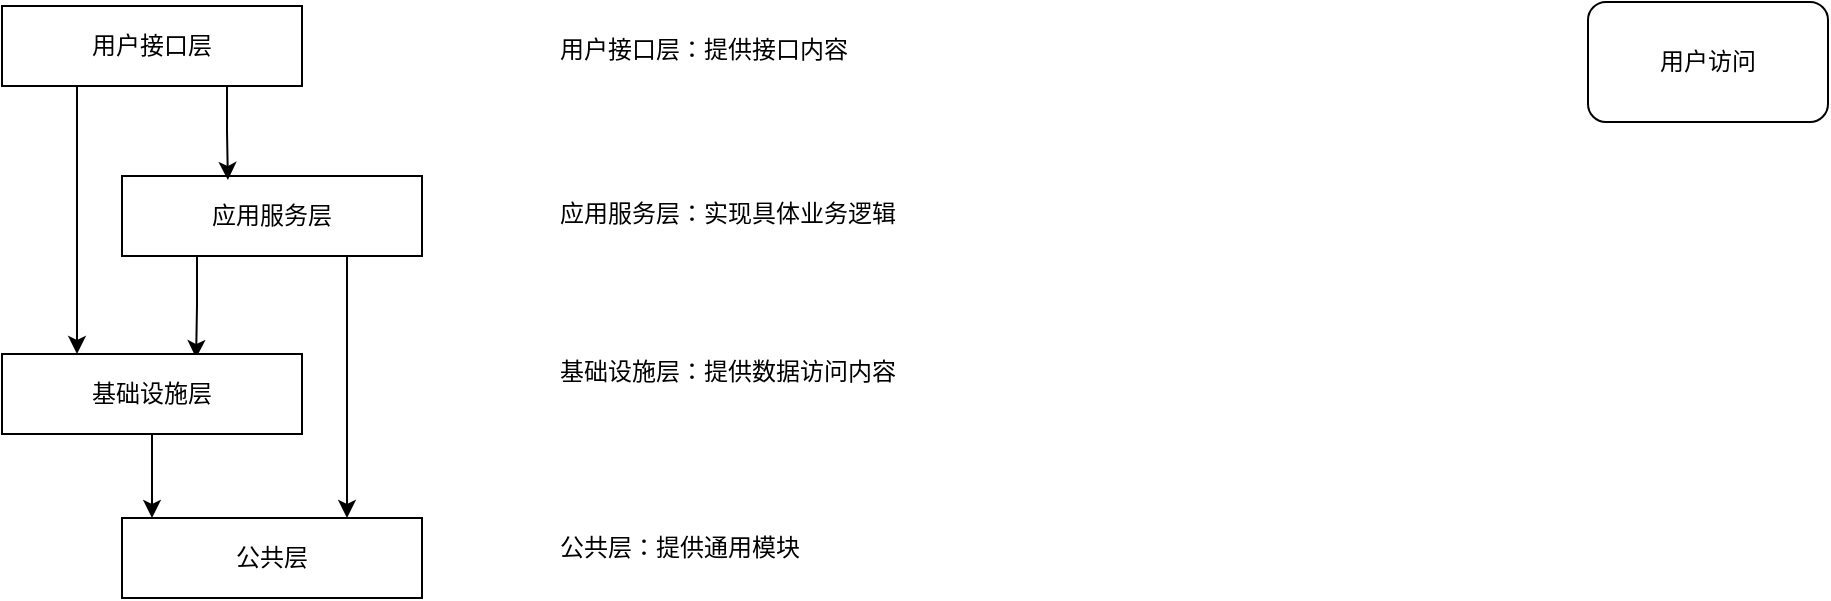 <mxfile version="21.6.6" type="github">
  <diagram name="第 1 页" id="Tl0CjAMw8aQlF9DPNo0h">
    <mxGraphModel dx="1434" dy="756" grid="0" gridSize="10" guides="1" tooltips="1" connect="1" arrows="1" fold="1" page="1" pageScale="1" pageWidth="500000" pageHeight="500000" math="0" shadow="0">
      <root>
        <mxCell id="0" />
        <mxCell id="1" parent="0" />
        <mxCell id="ExoMNe3t0gfA56t_Lgv5-9" style="edgeStyle=orthogonalEdgeStyle;rounded=0;orthogonalLoop=1;jettySize=auto;html=1;exitX=0.75;exitY=1;exitDx=0;exitDy=0;entryX=0.75;entryY=0;entryDx=0;entryDy=0;" parent="1" source="ExoMNe3t0gfA56t_Lgv5-1" target="ExoMNe3t0gfA56t_Lgv5-5" edge="1">
          <mxGeometry relative="1" as="geometry" />
        </mxCell>
        <mxCell id="ExoMNe3t0gfA56t_Lgv5-11" style="edgeStyle=orthogonalEdgeStyle;rounded=0;orthogonalLoop=1;jettySize=auto;html=1;exitX=0.25;exitY=1;exitDx=0;exitDy=0;entryX=0.647;entryY=0.05;entryDx=0;entryDy=0;entryPerimeter=0;" parent="1" source="ExoMNe3t0gfA56t_Lgv5-1" target="ExoMNe3t0gfA56t_Lgv5-7" edge="1">
          <mxGeometry relative="1" as="geometry" />
        </mxCell>
        <mxCell id="ExoMNe3t0gfA56t_Lgv5-1" value="应用服务层" style="rounded=0;whiteSpace=wrap;html=1;" parent="1" vertex="1">
          <mxGeometry x="212" y="232" width="150" height="40" as="geometry" />
        </mxCell>
        <mxCell id="ExoMNe3t0gfA56t_Lgv5-5" value="公共层" style="rounded=0;whiteSpace=wrap;html=1;" parent="1" vertex="1">
          <mxGeometry x="212" y="403" width="150" height="40" as="geometry" />
        </mxCell>
        <mxCell id="ExoMNe3t0gfA56t_Lgv5-13" style="edgeStyle=orthogonalEdgeStyle;rounded=0;orthogonalLoop=1;jettySize=auto;html=1;exitX=0.25;exitY=1;exitDx=0;exitDy=0;entryX=0.25;entryY=0;entryDx=0;entryDy=0;" parent="1" source="ExoMNe3t0gfA56t_Lgv5-6" target="ExoMNe3t0gfA56t_Lgv5-7" edge="1">
          <mxGeometry relative="1" as="geometry" />
        </mxCell>
        <mxCell id="ExoMNe3t0gfA56t_Lgv5-14" style="edgeStyle=orthogonalEdgeStyle;rounded=0;orthogonalLoop=1;jettySize=auto;html=1;exitX=0.75;exitY=1;exitDx=0;exitDy=0;entryX=0.353;entryY=0.05;entryDx=0;entryDy=0;entryPerimeter=0;" parent="1" source="ExoMNe3t0gfA56t_Lgv5-6" target="ExoMNe3t0gfA56t_Lgv5-1" edge="1">
          <mxGeometry relative="1" as="geometry" />
        </mxCell>
        <mxCell id="ExoMNe3t0gfA56t_Lgv5-6" value="用户接口层" style="rounded=0;whiteSpace=wrap;html=1;" parent="1" vertex="1">
          <mxGeometry x="152" y="147" width="150" height="40" as="geometry" />
        </mxCell>
        <mxCell id="ExoMNe3t0gfA56t_Lgv5-10" style="edgeStyle=orthogonalEdgeStyle;rounded=0;orthogonalLoop=1;jettySize=auto;html=1;exitX=0.5;exitY=1;exitDx=0;exitDy=0;entryX=0.1;entryY=0;entryDx=0;entryDy=0;entryPerimeter=0;" parent="1" source="ExoMNe3t0gfA56t_Lgv5-7" target="ExoMNe3t0gfA56t_Lgv5-5" edge="1">
          <mxGeometry relative="1" as="geometry" />
        </mxCell>
        <mxCell id="ExoMNe3t0gfA56t_Lgv5-7" value="基础设施层" style="rounded=0;whiteSpace=wrap;html=1;" parent="1" vertex="1">
          <mxGeometry x="152" y="321" width="150" height="40" as="geometry" />
        </mxCell>
        <mxCell id="ExoMNe3t0gfA56t_Lgv5-15" value="用户接口层：提供接口内容" style="text;strokeColor=none;fillColor=none;align=left;verticalAlign=middle;spacingLeft=4;spacingRight=4;overflow=hidden;points=[[0,0.5],[1,0.5]];portConstraint=eastwest;rotatable=0;whiteSpace=wrap;html=1;" parent="1" vertex="1">
          <mxGeometry x="425" y="154" width="171" height="30" as="geometry" />
        </mxCell>
        <mxCell id="ExoMNe3t0gfA56t_Lgv5-16" value="应用服务层：实现具体业务逻辑" style="text;strokeColor=none;fillColor=none;align=left;verticalAlign=middle;spacingLeft=4;spacingRight=4;overflow=hidden;points=[[0,0.5],[1,0.5]];portConstraint=eastwest;rotatable=0;whiteSpace=wrap;html=1;" parent="1" vertex="1">
          <mxGeometry x="425" y="236" width="192" height="30" as="geometry" />
        </mxCell>
        <mxCell id="ExoMNe3t0gfA56t_Lgv5-17" value="基础设施层：提供数据访问内容" style="text;strokeColor=none;fillColor=none;align=left;verticalAlign=middle;spacingLeft=4;spacingRight=4;overflow=hidden;points=[[0,0.5],[1,0.5]];portConstraint=eastwest;rotatable=0;whiteSpace=wrap;html=1;" parent="1" vertex="1">
          <mxGeometry x="425" y="315" width="192" height="30" as="geometry" />
        </mxCell>
        <mxCell id="ExoMNe3t0gfA56t_Lgv5-18" value="公共层：提供通用模块" style="text;strokeColor=none;fillColor=none;align=left;verticalAlign=middle;spacingLeft=4;spacingRight=4;overflow=hidden;points=[[0,0.5],[1,0.5]];portConstraint=eastwest;rotatable=0;whiteSpace=wrap;html=1;" parent="1" vertex="1">
          <mxGeometry x="425" y="403" width="192" height="30" as="geometry" />
        </mxCell>
        <mxCell id="ptkn9EbQoCOQKfcxj6Ky-1" value="用户访问" style="rounded=1;whiteSpace=wrap;html=1;" vertex="1" parent="1">
          <mxGeometry x="945" y="145" width="120" height="60" as="geometry" />
        </mxCell>
      </root>
    </mxGraphModel>
  </diagram>
</mxfile>
